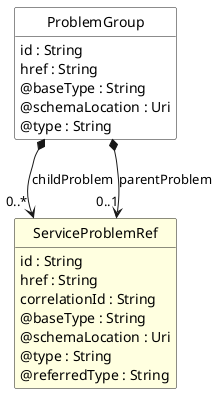 @startuml
hide circle
hide methods
hide stereotype
show <<Enumeration>> stereotype
skinparam class {
   BackgroundColor<<Enumeration>> #E6F5F7
   BackgroundColor<<Ref>> #FFFFE0
   BackgroundColor<<Pivot>> #FFFFFFF
   BackgroundColor #FCF2E3
}

class ProblemGroup <<Pivot>> {
    id : String
    href : String
    @baseType : String
    @schemaLocation : Uri
    @type : String
}

class ServiceProblemRef <<Ref>> {
    id : String
    href : String
    correlationId : String
    @baseType : String
    @schemaLocation : Uri
    @type : String
    @referredType : String
}


'processing edges for ProblemGroup
ProblemGroup *-->  "0..*" ServiceProblemRef : childProblem
ProblemGroup *-->  "0..1" ServiceProblemRef : parentProblem
' rule: General below rule - either none already or unable to place left / right of currently placed
'completed processing of edges for ProblemGroup

'processing edges for ServiceProblemRef
@enduml